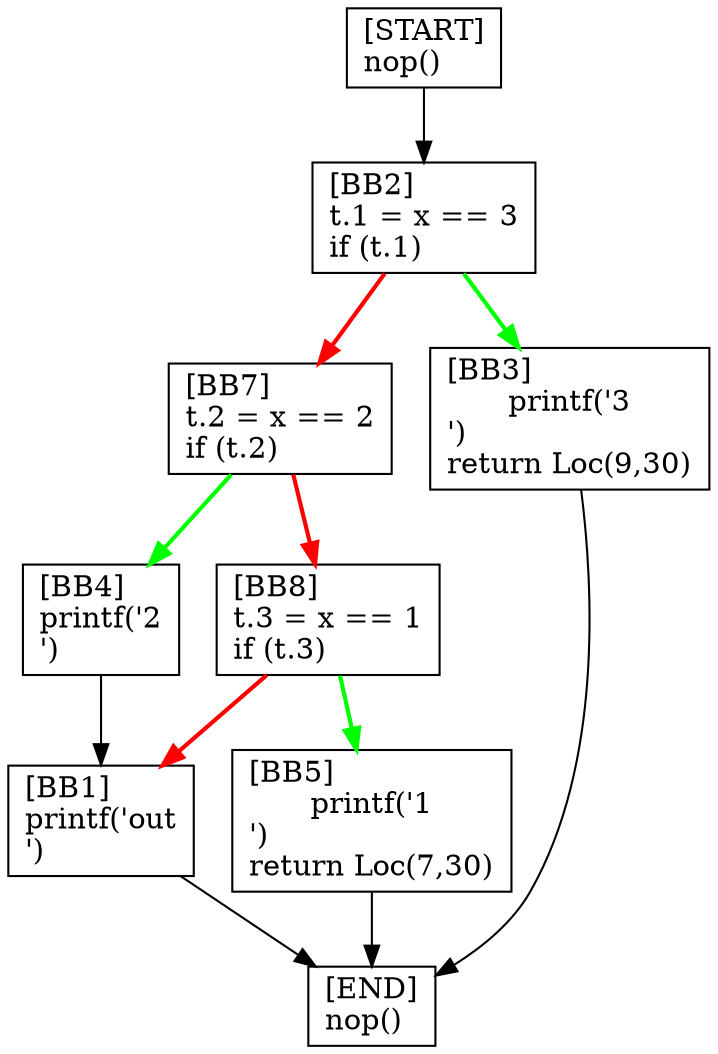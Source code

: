digraph {
  node [shape=box]
  BB5 [label="[BB5]\lprintf('1\n')\lreturn Loc(7,30)\l"];
  BB4 [label="[BB4]\lprintf('2\n')\l"];
  BB1 [label="[BB1]\lprintf('out\n')\l"];
  BB8 [label="[BB8]\lt.3 = x == 1\lif (t.3)\l"];
  START [label="[START]\lnop()\l"];
  END [label="[END]\lnop()\l"];
  BB7 [label="[BB7]\lt.2 = x == 2\lif (t.2)\l"];
  BB2 [label="[BB2]\lt.1 = x == 3\lif (t.1)\l"];
  BB3 [label="[BB3]\lprintf('3\n')\lreturn Loc(9,30)\l"];
  BB2 -> BB3 [color=green, penwidth=2];
  BB1 -> END;
  START -> BB2;
  BB2 -> BB7 [color=red, penwidth=2];
  BB8 -> BB5 [color=green, penwidth=2];
  BB4 -> BB1;
  BB3 -> END;
  BB8 -> BB1 [color=red, penwidth=2];
  BB7 -> BB8 [color=red, penwidth=2];
  BB7 -> BB4 [color=green, penwidth=2];
  BB5 -> END;
}
